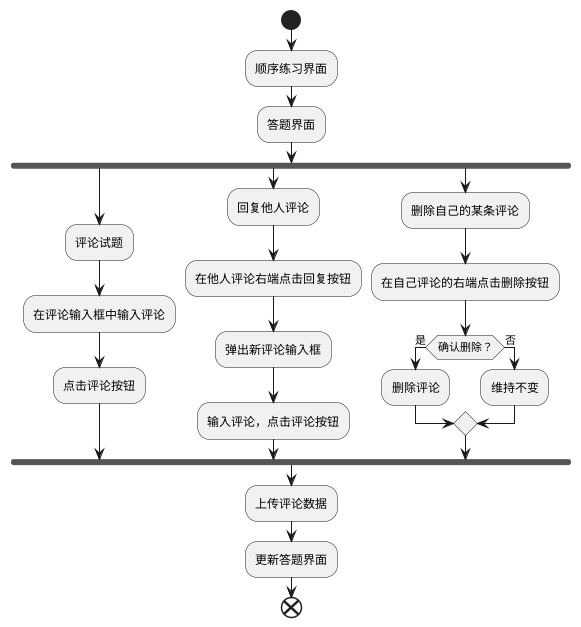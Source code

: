 @startuml
    start
    :顺序练习界面;
    :答题界面;
    fork
    :评论试题;
    :在评论输入框中输入评论;
    :点击评论按钮;
    fork again
    :回复他人评论;
    :在他人评论右端点击回复按钮;
    :弹出新评论输入框;
    :输入评论，点击评论按钮;
    fork again
    :删除自己的某条评论;
    :在自己评论的右端点击删除按钮;
    if (确认删除？) then (是)
    :删除评论;
    else (否)
    :维持不变;
    endif
    end fork
    :上传评论数据;
    :更新答题界面;
    end
@enduml